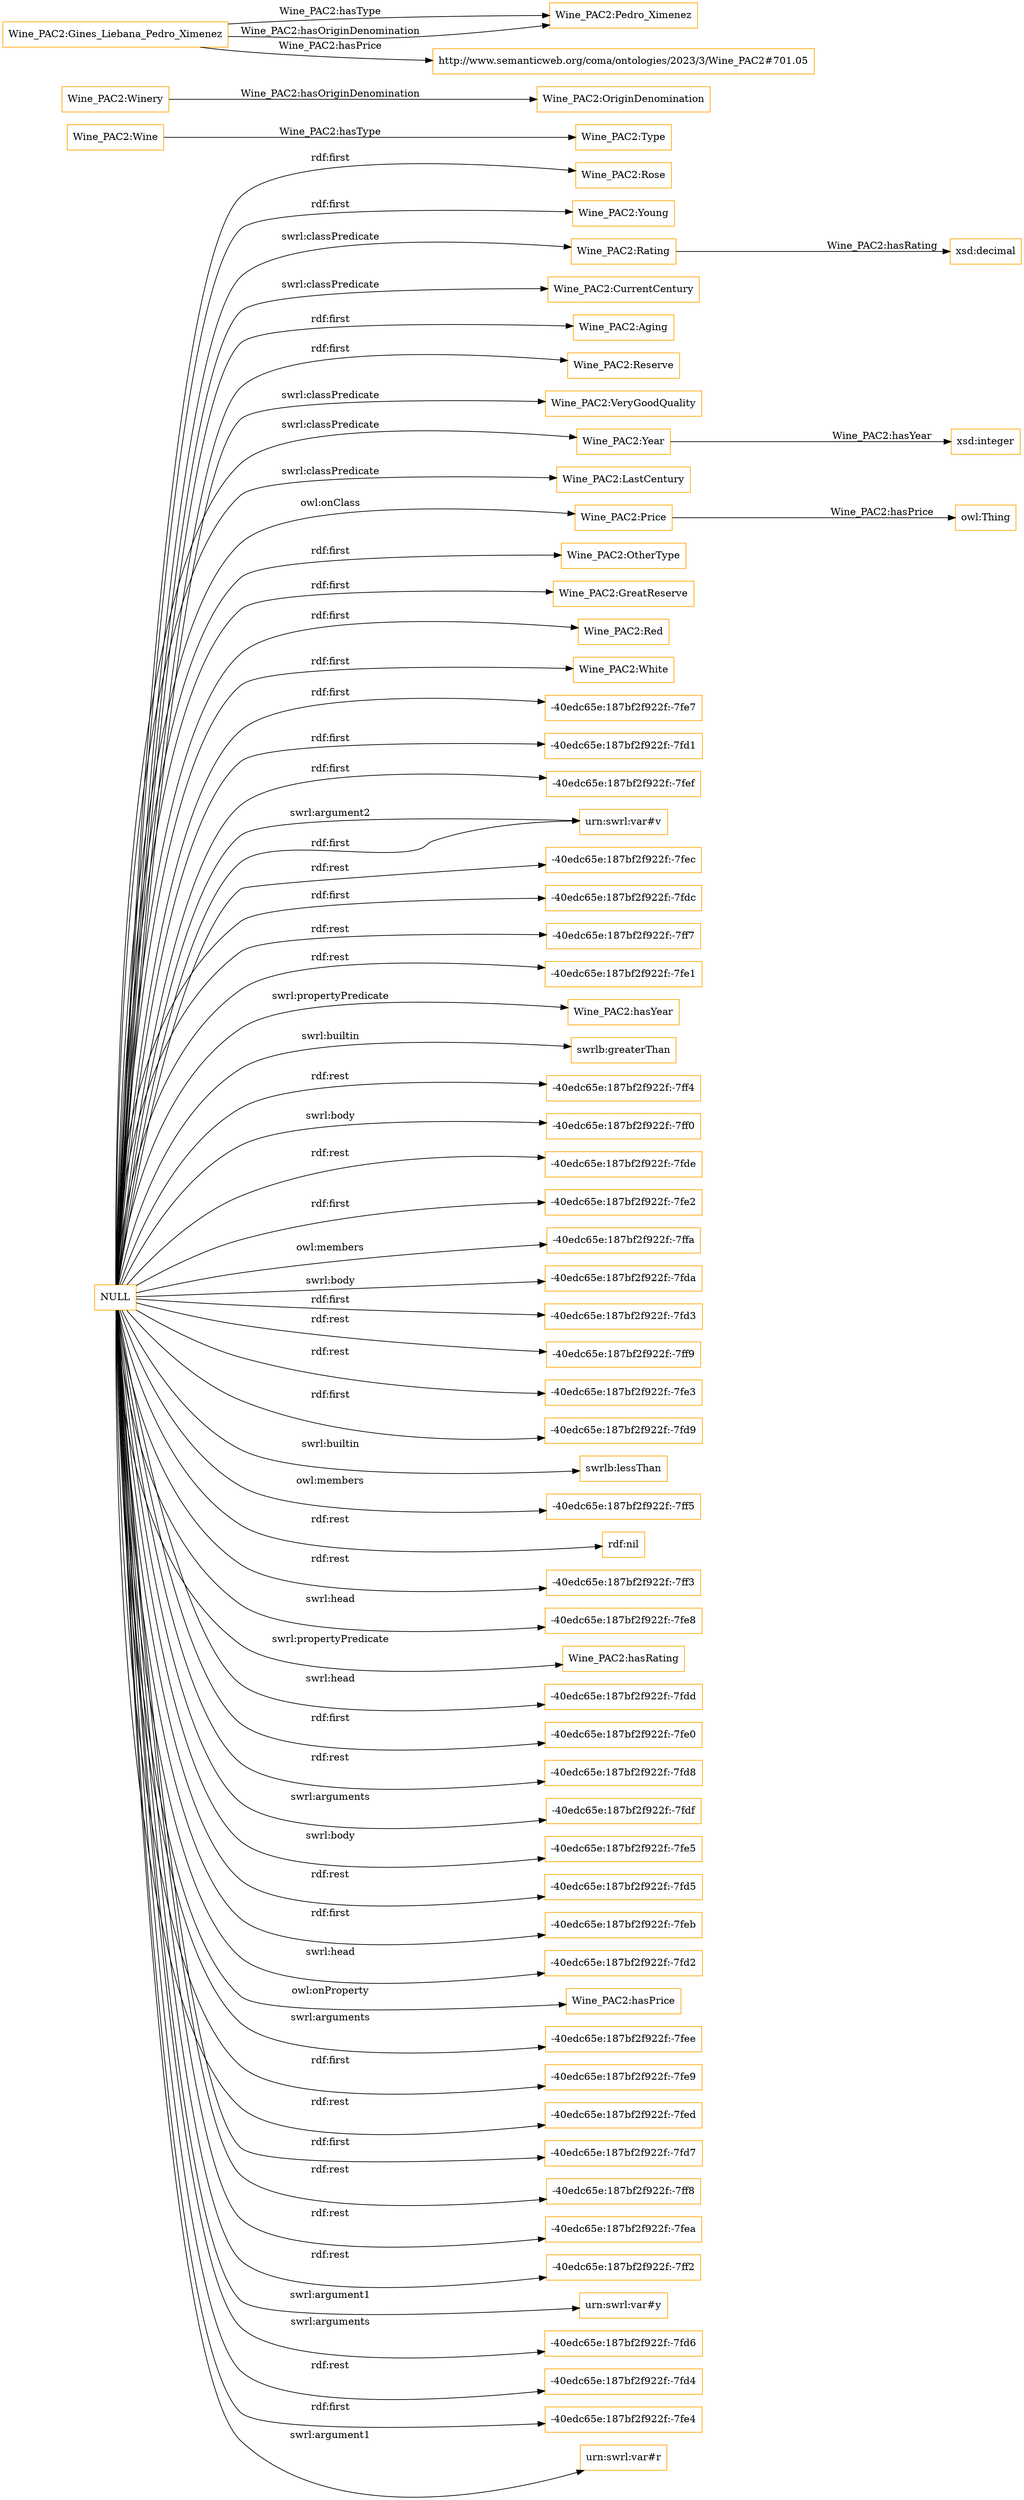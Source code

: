 digraph ar2dtool_diagram { 
rankdir=LR;
size="1501"
node [shape = rectangle, color="orange"]; "Wine_PAC2:Rose" "Wine_PAC2:Young" "Wine_PAC2:Rating" "Wine_PAC2:CurrentCentury" "Wine_PAC2:Aging" "Wine_PAC2:Reserve" "Wine_PAC2:VeryGoodQuality" "Wine_PAC2:Year" "Wine_PAC2:Wine" "Wine_PAC2:LastCentury" "Wine_PAC2:Type" "Wine_PAC2:Price" "Wine_PAC2:OtherType" "Wine_PAC2:GreatReserve" "Wine_PAC2:Winery" "Wine_PAC2:Red" "Wine_PAC2:OriginDenomination" "Wine_PAC2:White" ; /*classes style*/
	"NULL" -> "-40edc65e:187bf2f922f:-7fe7" [ label = "rdf:first" ];
	"NULL" -> "-40edc65e:187bf2f922f:-7fd1" [ label = "rdf:first" ];
	"NULL" -> "-40edc65e:187bf2f922f:-7fef" [ label = "rdf:first" ];
	"NULL" -> "urn:swrl:var#v" [ label = "swrl:argument2" ];
	"NULL" -> "-40edc65e:187bf2f922f:-7fec" [ label = "rdf:rest" ];
	"NULL" -> "-40edc65e:187bf2f922f:-7fdc" [ label = "rdf:first" ];
	"NULL" -> "-40edc65e:187bf2f922f:-7ff7" [ label = "rdf:rest" ];
	"NULL" -> "-40edc65e:187bf2f922f:-7fe1" [ label = "rdf:rest" ];
	"NULL" -> "Wine_PAC2:hasYear" [ label = "swrl:propertyPredicate" ];
	"NULL" -> "swrlb:greaterThan" [ label = "swrl:builtin" ];
	"NULL" -> "Wine_PAC2:Rating" [ label = "swrl:classPredicate" ];
	"NULL" -> "-40edc65e:187bf2f922f:-7ff4" [ label = "rdf:rest" ];
	"NULL" -> "Wine_PAC2:LastCentury" [ label = "swrl:classPredicate" ];
	"NULL" -> "-40edc65e:187bf2f922f:-7ff0" [ label = "swrl:body" ];
	"NULL" -> "Wine_PAC2:Reserve" [ label = "rdf:first" ];
	"NULL" -> "Wine_PAC2:VeryGoodQuality" [ label = "swrl:classPredicate" ];
	"NULL" -> "Wine_PAC2:GreatReserve" [ label = "rdf:first" ];
	"NULL" -> "-40edc65e:187bf2f922f:-7fde" [ label = "rdf:rest" ];
	"NULL" -> "-40edc65e:187bf2f922f:-7fe2" [ label = "rdf:first" ];
	"NULL" -> "-40edc65e:187bf2f922f:-7ffa" [ label = "owl:members" ];
	"NULL" -> "Wine_PAC2:Price" [ label = "owl:onClass" ];
	"NULL" -> "-40edc65e:187bf2f922f:-7fda" [ label = "swrl:body" ];
	"NULL" -> "-40edc65e:187bf2f922f:-7fd3" [ label = "rdf:first" ];
	"NULL" -> "urn:swrl:var#v" [ label = "rdf:first" ];
	"NULL" -> "Wine_PAC2:Aging" [ label = "rdf:first" ];
	"NULL" -> "-40edc65e:187bf2f922f:-7ff9" [ label = "rdf:rest" ];
	"NULL" -> "-40edc65e:187bf2f922f:-7fe3" [ label = "rdf:rest" ];
	"NULL" -> "-40edc65e:187bf2f922f:-7fd9" [ label = "rdf:first" ];
	"NULL" -> "swrlb:lessThan" [ label = "swrl:builtin" ];
	"NULL" -> "-40edc65e:187bf2f922f:-7ff5" [ label = "owl:members" ];
	"NULL" -> "rdf:nil" [ label = "rdf:rest" ];
	"NULL" -> "-40edc65e:187bf2f922f:-7ff3" [ label = "rdf:rest" ];
	"NULL" -> "-40edc65e:187bf2f922f:-7fe8" [ label = "swrl:head" ];
	"NULL" -> "Wine_PAC2:hasRating" [ label = "swrl:propertyPredicate" ];
	"NULL" -> "Wine_PAC2:Young" [ label = "rdf:first" ];
	"NULL" -> "-40edc65e:187bf2f922f:-7fdd" [ label = "swrl:head" ];
	"NULL" -> "-40edc65e:187bf2f922f:-7fe0" [ label = "rdf:first" ];
	"NULL" -> "-40edc65e:187bf2f922f:-7fd8" [ label = "rdf:rest" ];
	"NULL" -> "-40edc65e:187bf2f922f:-7fdf" [ label = "swrl:arguments" ];
	"NULL" -> "Wine_PAC2:Red" [ label = "rdf:first" ];
	"NULL" -> "-40edc65e:187bf2f922f:-7fe5" [ label = "swrl:body" ];
	"NULL" -> "-40edc65e:187bf2f922f:-7fd5" [ label = "rdf:rest" ];
	"NULL" -> "-40edc65e:187bf2f922f:-7feb" [ label = "rdf:first" ];
	"NULL" -> "-40edc65e:187bf2f922f:-7fd2" [ label = "swrl:head" ];
	"NULL" -> "Wine_PAC2:hasPrice" [ label = "owl:onProperty" ];
	"NULL" -> "-40edc65e:187bf2f922f:-7fee" [ label = "swrl:arguments" ];
	"NULL" -> "-40edc65e:187bf2f922f:-7fe9" [ label = "rdf:first" ];
	"NULL" -> "-40edc65e:187bf2f922f:-7fed" [ label = "rdf:rest" ];
	"NULL" -> "-40edc65e:187bf2f922f:-7fd7" [ label = "rdf:first" ];
	"NULL" -> "-40edc65e:187bf2f922f:-7ff8" [ label = "rdf:rest" ];
	"NULL" -> "-40edc65e:187bf2f922f:-7fea" [ label = "rdf:rest" ];
	"NULL" -> "Wine_PAC2:Rose" [ label = "rdf:first" ];
	"NULL" -> "Wine_PAC2:White" [ label = "rdf:first" ];
	"NULL" -> "-40edc65e:187bf2f922f:-7ff2" [ label = "rdf:rest" ];
	"NULL" -> "urn:swrl:var#y" [ label = "swrl:argument1" ];
	"NULL" -> "Wine_PAC2:OtherType" [ label = "rdf:first" ];
	"NULL" -> "Wine_PAC2:Year" [ label = "swrl:classPredicate" ];
	"NULL" -> "-40edc65e:187bf2f922f:-7fd6" [ label = "swrl:arguments" ];
	"NULL" -> "Wine_PAC2:CurrentCentury" [ label = "swrl:classPredicate" ];
	"NULL" -> "-40edc65e:187bf2f922f:-7fd4" [ label = "rdf:rest" ];
	"NULL" -> "-40edc65e:187bf2f922f:-7fe4" [ label = "rdf:first" ];
	"NULL" -> "urn:swrl:var#r" [ label = "swrl:argument1" ];
	"Wine_PAC2:Gines_Liebana_Pedro_Ximenez" -> "Wine_PAC2:Pedro_Ximenez" [ label = "Wine_PAC2:hasType" ];
	"Wine_PAC2:Gines_Liebana_Pedro_Ximenez" -> "http://www.semanticweb.org/coma/ontologies/2023/3/Wine_PAC2#701.05" [ label = "Wine_PAC2:hasPrice" ];
	"Wine_PAC2:Gines_Liebana_Pedro_Ximenez" -> "Wine_PAC2:Pedro_Ximenez" [ label = "Wine_PAC2:hasOriginDenomination" ];
	"Wine_PAC2:Winery" -> "Wine_PAC2:OriginDenomination" [ label = "Wine_PAC2:hasOriginDenomination" ];
	"Wine_PAC2:Rating" -> "xsd:decimal" [ label = "Wine_PAC2:hasRating" ];
	"Wine_PAC2:Price" -> "owl:Thing" [ label = "Wine_PAC2:hasPrice" ];
	"Wine_PAC2:Wine" -> "Wine_PAC2:Type" [ label = "Wine_PAC2:hasType" ];
	"Wine_PAC2:Year" -> "xsd:integer" [ label = "Wine_PAC2:hasYear" ];

}
